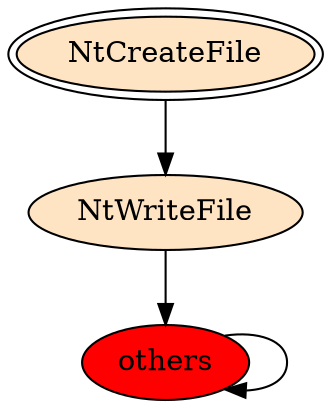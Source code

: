 digraph "./REPORTS/6699/API_PER_CATEGORY/WriteFileEx.exe_3852_Files and I_O (Local file system)_API_per_Category_Transition_Matrix" {
	NtCreateFile [label=NtCreateFile fillcolor=bisque peripheries=2 style=filled]
	NtWriteFile [label=NtWriteFile fillcolor=bisque style=filled]
	NtCreateFile -> NtWriteFile [label=""]
	others [label=others fillcolor=red style=filled]
	NtWriteFile -> others [label=""]
	others -> others [label=""]
}
